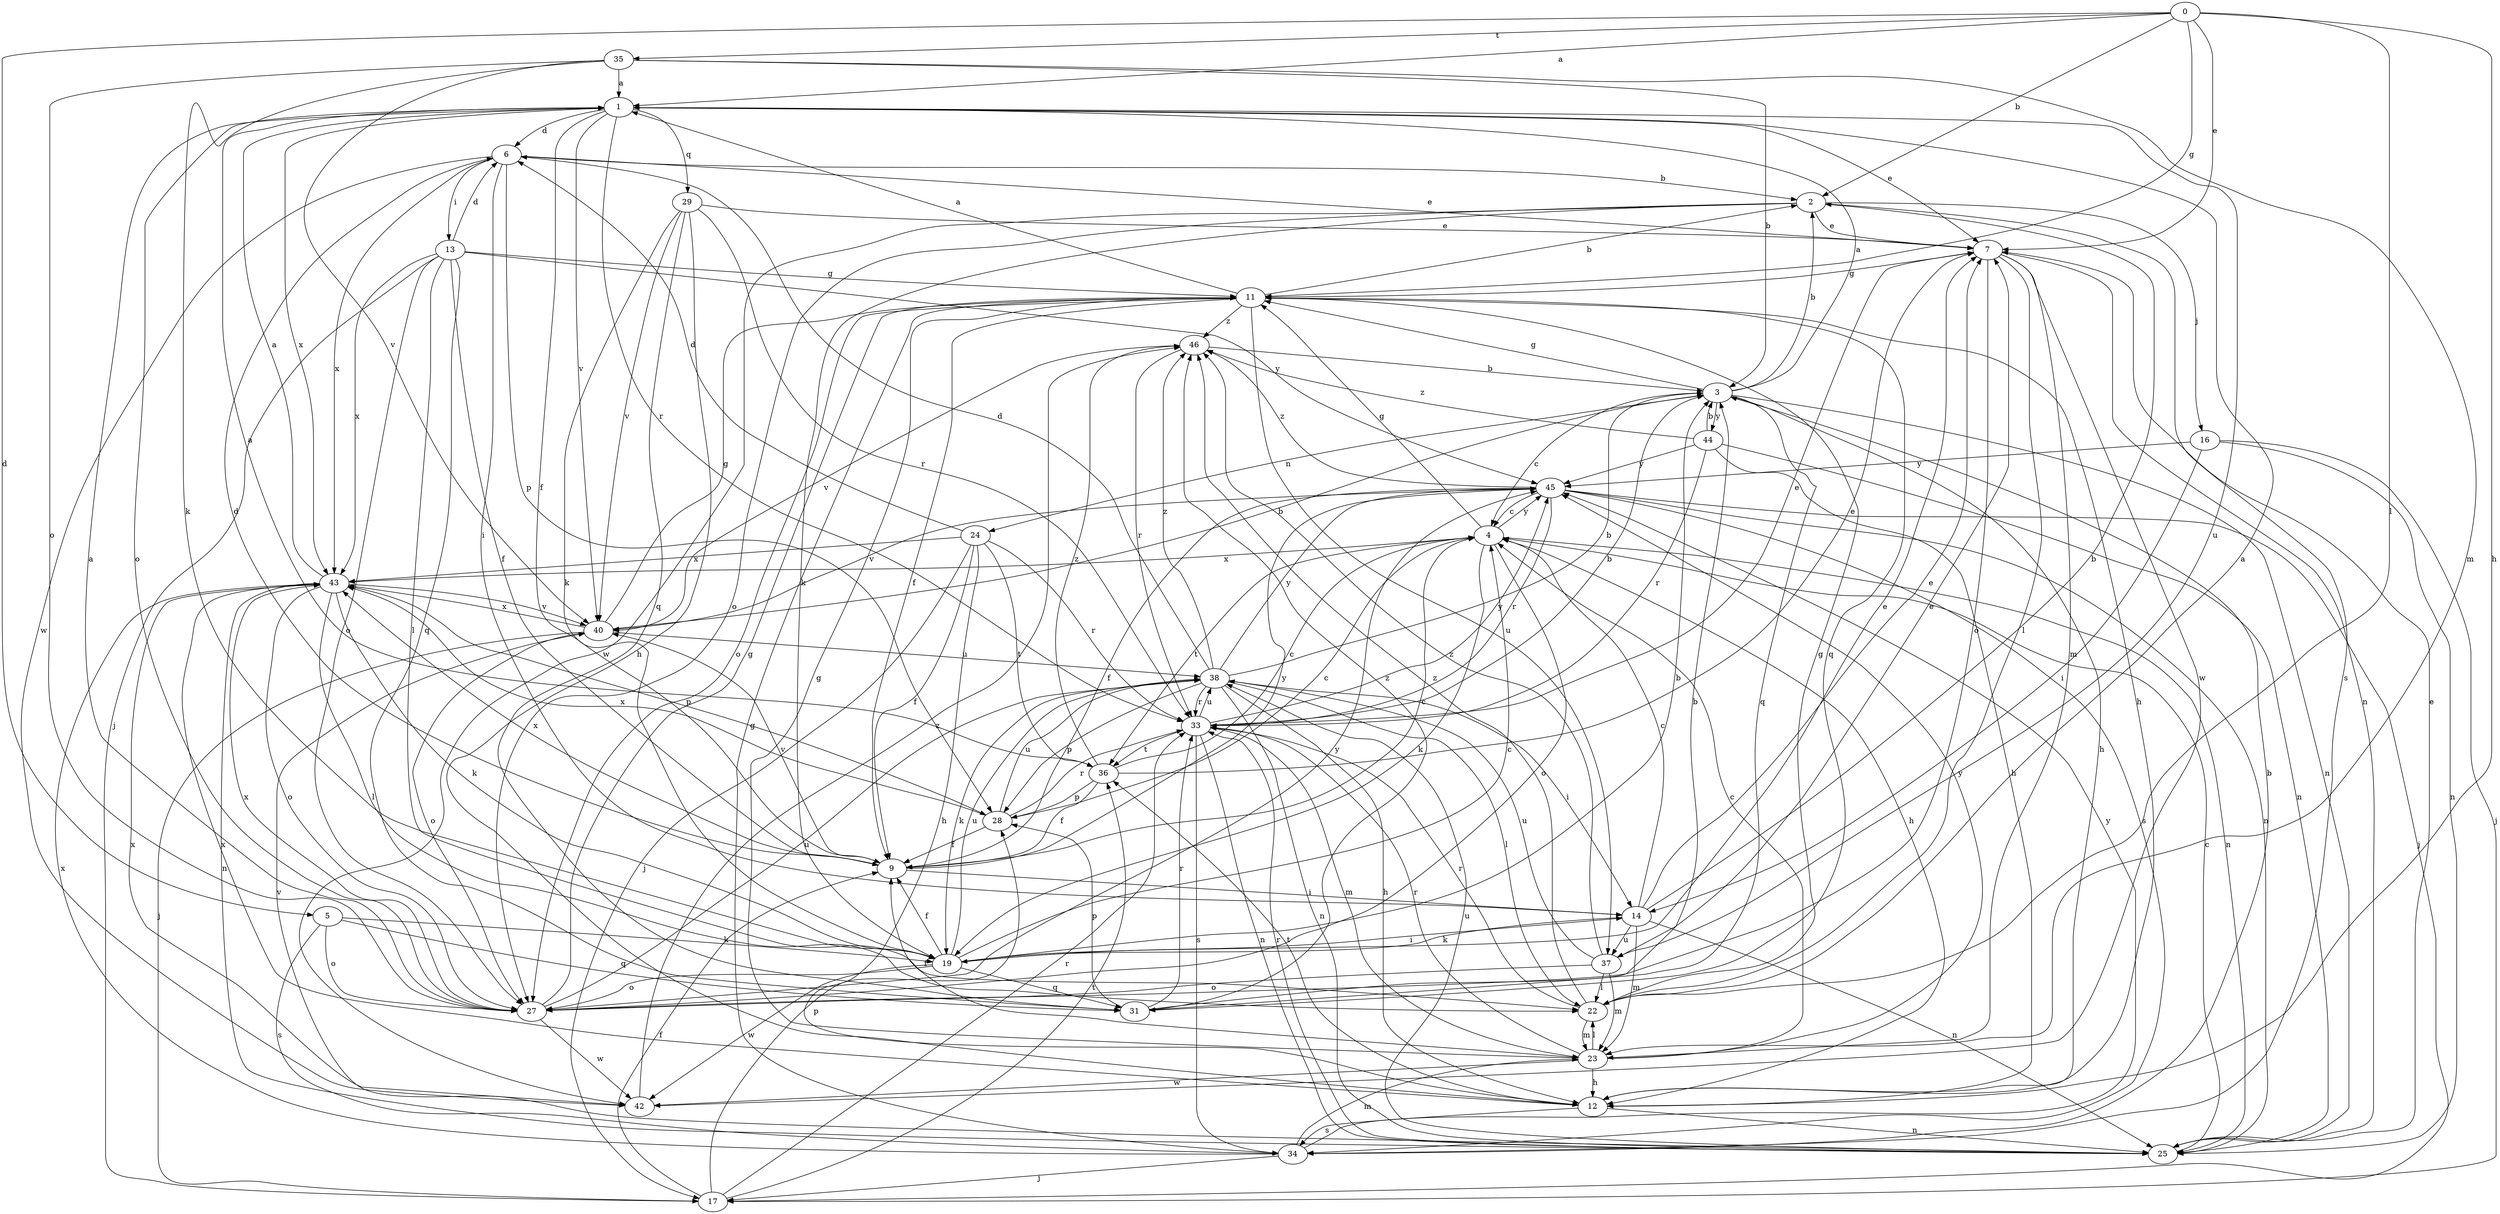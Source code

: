 strict digraph  {
0;
1;
2;
3;
4;
5;
6;
7;
9;
11;
12;
13;
14;
16;
17;
19;
22;
23;
24;
25;
27;
28;
29;
31;
33;
34;
35;
36;
37;
38;
40;
42;
43;
44;
45;
46;
0 -> 1  [label=a];
0 -> 2  [label=b];
0 -> 5  [label=d];
0 -> 7  [label=e];
0 -> 11  [label=g];
0 -> 12  [label=h];
0 -> 22  [label=l];
0 -> 35  [label=t];
1 -> 6  [label=d];
1 -> 7  [label=e];
1 -> 9  [label=f];
1 -> 27  [label=o];
1 -> 29  [label=q];
1 -> 33  [label=r];
1 -> 37  [label=u];
1 -> 40  [label=v];
1 -> 43  [label=x];
2 -> 7  [label=e];
2 -> 16  [label=j];
2 -> 19  [label=k];
2 -> 27  [label=o];
2 -> 34  [label=s];
2 -> 42  [label=w];
3 -> 1  [label=a];
3 -> 2  [label=b];
3 -> 4  [label=c];
3 -> 11  [label=g];
3 -> 12  [label=h];
3 -> 24  [label=n];
3 -> 25  [label=n];
3 -> 31  [label=q];
3 -> 44  [label=y];
4 -> 11  [label=g];
4 -> 12  [label=h];
4 -> 19  [label=k];
4 -> 25  [label=n];
4 -> 27  [label=o];
4 -> 36  [label=t];
4 -> 43  [label=x];
4 -> 45  [label=y];
5 -> 19  [label=k];
5 -> 27  [label=o];
5 -> 31  [label=q];
5 -> 34  [label=s];
6 -> 2  [label=b];
6 -> 7  [label=e];
6 -> 13  [label=i];
6 -> 14  [label=i];
6 -> 28  [label=p];
6 -> 42  [label=w];
6 -> 43  [label=x];
7 -> 11  [label=g];
7 -> 22  [label=l];
7 -> 23  [label=m];
7 -> 25  [label=n];
7 -> 27  [label=o];
7 -> 42  [label=w];
9 -> 4  [label=c];
9 -> 6  [label=d];
9 -> 14  [label=i];
9 -> 40  [label=v];
9 -> 43  [label=x];
9 -> 45  [label=y];
11 -> 1  [label=a];
11 -> 2  [label=b];
11 -> 9  [label=f];
11 -> 12  [label=h];
11 -> 27  [label=o];
11 -> 31  [label=q];
11 -> 37  [label=u];
11 -> 46  [label=z];
12 -> 25  [label=n];
12 -> 34  [label=s];
12 -> 36  [label=t];
12 -> 43  [label=x];
13 -> 6  [label=d];
13 -> 9  [label=f];
13 -> 11  [label=g];
13 -> 17  [label=j];
13 -> 22  [label=l];
13 -> 27  [label=o];
13 -> 31  [label=q];
13 -> 43  [label=x];
13 -> 45  [label=y];
14 -> 2  [label=b];
14 -> 4  [label=c];
14 -> 7  [label=e];
14 -> 19  [label=k];
14 -> 23  [label=m];
14 -> 25  [label=n];
14 -> 37  [label=u];
16 -> 14  [label=i];
16 -> 17  [label=j];
16 -> 25  [label=n];
16 -> 45  [label=y];
17 -> 9  [label=f];
17 -> 28  [label=p];
17 -> 33  [label=r];
17 -> 36  [label=t];
19 -> 3  [label=b];
19 -> 4  [label=c];
19 -> 7  [label=e];
19 -> 9  [label=f];
19 -> 14  [label=i];
19 -> 27  [label=o];
19 -> 31  [label=q];
19 -> 38  [label=u];
19 -> 42  [label=w];
22 -> 1  [label=a];
22 -> 11  [label=g];
22 -> 23  [label=m];
22 -> 33  [label=r];
22 -> 46  [label=z];
23 -> 4  [label=c];
23 -> 9  [label=f];
23 -> 11  [label=g];
23 -> 12  [label=h];
23 -> 22  [label=l];
23 -> 33  [label=r];
23 -> 42  [label=w];
23 -> 45  [label=y];
24 -> 6  [label=d];
24 -> 9  [label=f];
24 -> 12  [label=h];
24 -> 17  [label=j];
24 -> 33  [label=r];
24 -> 36  [label=t];
24 -> 43  [label=x];
25 -> 4  [label=c];
25 -> 7  [label=e];
25 -> 33  [label=r];
25 -> 38  [label=u];
25 -> 40  [label=v];
27 -> 1  [label=a];
27 -> 11  [label=g];
27 -> 38  [label=u];
27 -> 42  [label=w];
27 -> 43  [label=x];
27 -> 45  [label=y];
28 -> 4  [label=c];
28 -> 9  [label=f];
28 -> 33  [label=r];
28 -> 38  [label=u];
28 -> 43  [label=x];
29 -> 7  [label=e];
29 -> 12  [label=h];
29 -> 19  [label=k];
29 -> 31  [label=q];
29 -> 33  [label=r];
29 -> 40  [label=v];
31 -> 3  [label=b];
31 -> 28  [label=p];
31 -> 33  [label=r];
31 -> 46  [label=z];
33 -> 3  [label=b];
33 -> 7  [label=e];
33 -> 23  [label=m];
33 -> 25  [label=n];
33 -> 34  [label=s];
33 -> 36  [label=t];
33 -> 38  [label=u];
33 -> 45  [label=y];
34 -> 3  [label=b];
34 -> 11  [label=g];
34 -> 17  [label=j];
34 -> 23  [label=m];
34 -> 43  [label=x];
34 -> 45  [label=y];
35 -> 1  [label=a];
35 -> 3  [label=b];
35 -> 19  [label=k];
35 -> 23  [label=m];
35 -> 27  [label=o];
35 -> 40  [label=v];
36 -> 1  [label=a];
36 -> 4  [label=c];
36 -> 7  [label=e];
36 -> 9  [label=f];
36 -> 28  [label=p];
36 -> 46  [label=z];
37 -> 7  [label=e];
37 -> 22  [label=l];
37 -> 23  [label=m];
37 -> 27  [label=o];
37 -> 38  [label=u];
37 -> 46  [label=z];
38 -> 3  [label=b];
38 -> 6  [label=d];
38 -> 12  [label=h];
38 -> 14  [label=i];
38 -> 19  [label=k];
38 -> 22  [label=l];
38 -> 25  [label=n];
38 -> 28  [label=p];
38 -> 33  [label=r];
38 -> 45  [label=y];
38 -> 46  [label=z];
40 -> 3  [label=b];
40 -> 11  [label=g];
40 -> 17  [label=j];
40 -> 27  [label=o];
40 -> 38  [label=u];
40 -> 43  [label=x];
42 -> 43  [label=x];
42 -> 46  [label=z];
43 -> 1  [label=a];
43 -> 19  [label=k];
43 -> 22  [label=l];
43 -> 25  [label=n];
43 -> 27  [label=o];
43 -> 28  [label=p];
43 -> 40  [label=v];
44 -> 3  [label=b];
44 -> 12  [label=h];
44 -> 25  [label=n];
44 -> 33  [label=r];
44 -> 45  [label=y];
44 -> 46  [label=z];
45 -> 4  [label=c];
45 -> 9  [label=f];
45 -> 17  [label=j];
45 -> 25  [label=n];
45 -> 33  [label=r];
45 -> 34  [label=s];
45 -> 40  [label=v];
45 -> 46  [label=z];
46 -> 3  [label=b];
46 -> 33  [label=r];
46 -> 40  [label=v];
}
